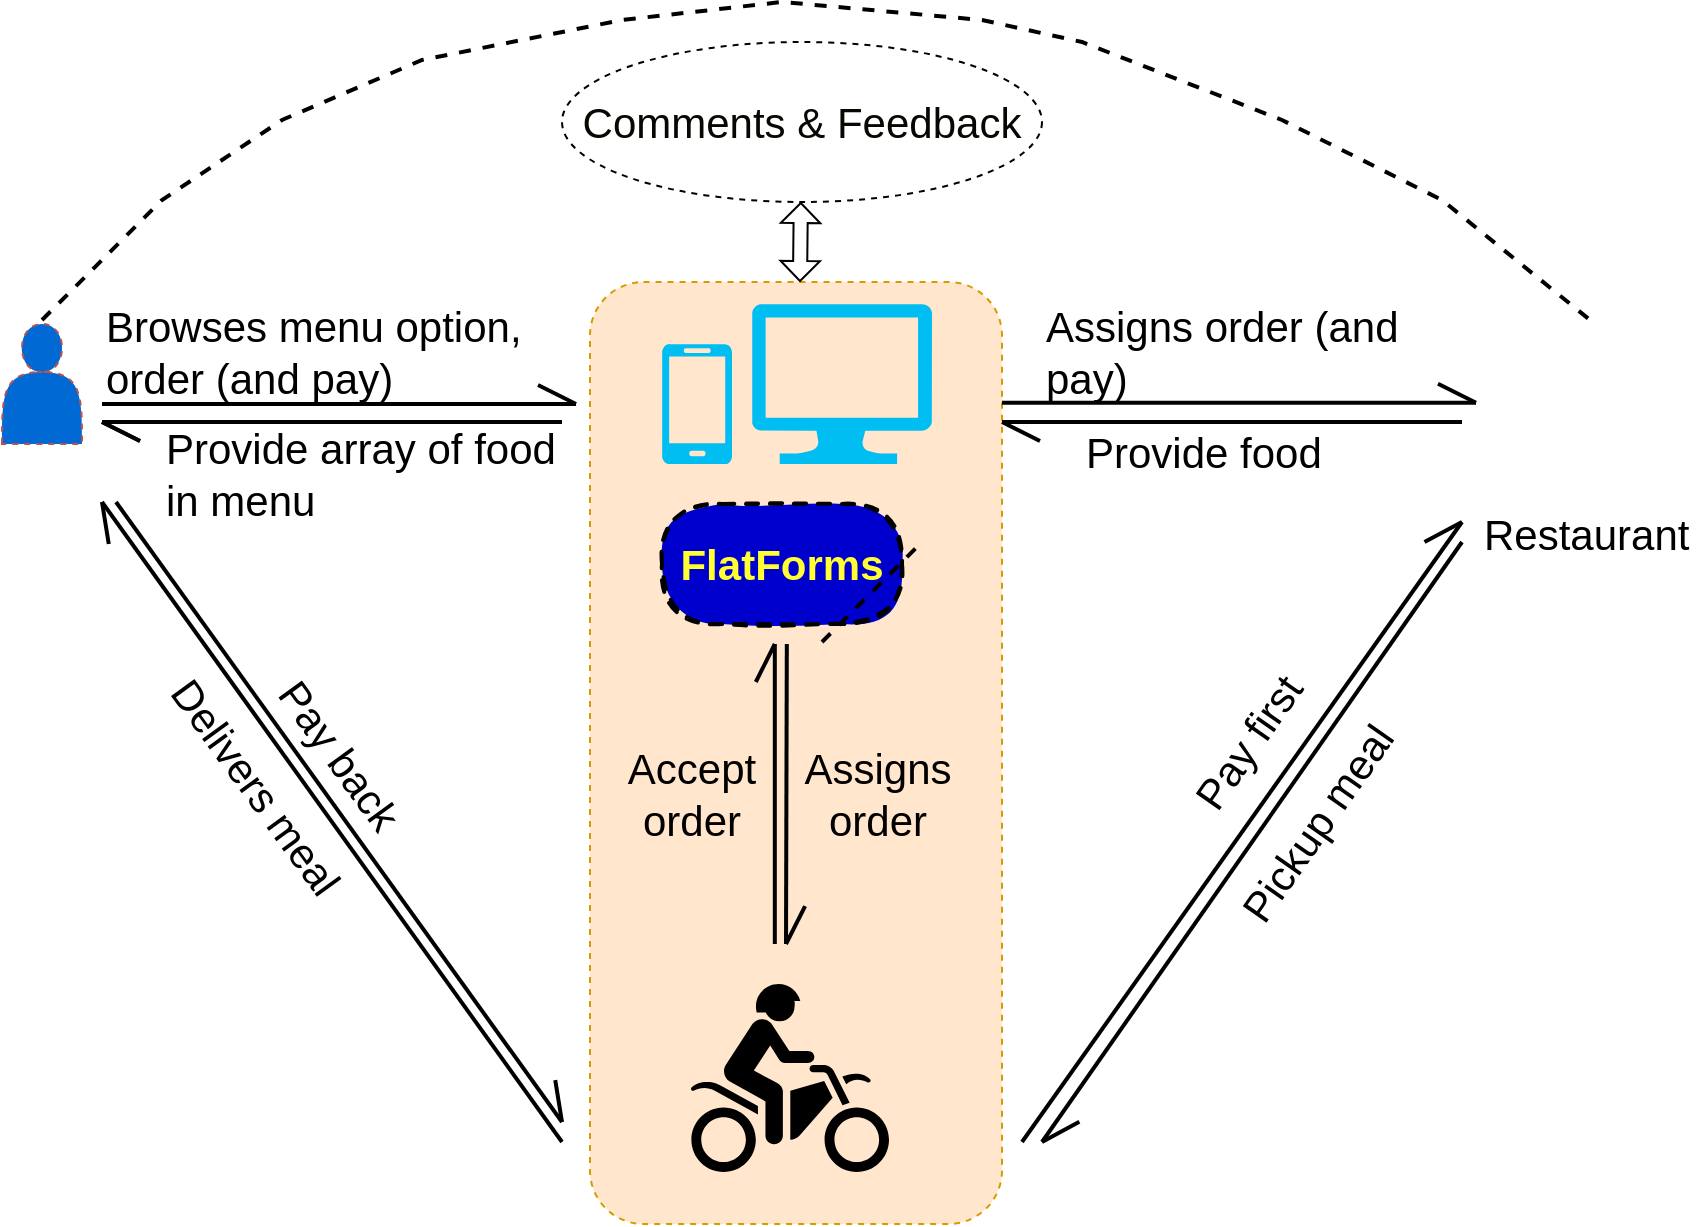 <mxfile version="16.2.2" type="google"><diagram id="EvUxVIvUcHykdXBMUhg8" name="Page-1"><mxGraphModel dx="1424" dy="1883" grid="1" gridSize="10" guides="1" tooltips="1" connect="1" arrows="1" fold="1" page="1" pageScale="1" pageWidth="850" pageHeight="1100" math="0" shadow="0"><root><mxCell id="0"/><mxCell id="1" parent="0"/><mxCell id="-dGvZYg-eT7ytg0Wdlv_-1" value="" style="rounded=1;whiteSpace=wrap;html=1;dashed=1;fillColor=#ffe6cc;strokeColor=#d79b00;arcSize=13;" vertex="1" parent="1"><mxGeometry x="354" y="140" width="206" height="471" as="geometry"/></mxCell><mxCell id="-dGvZYg-eT7ytg0Wdlv_-2" value="" style="verticalLabelPosition=bottom;html=1;verticalAlign=top;align=center;strokeColor=none;fillColor=#00BEF2;shape=mxgraph.azure.computer;pointerEvents=1;dashed=1;" vertex="1" parent="1"><mxGeometry x="435" y="151" width="90" height="80" as="geometry"/></mxCell><mxCell id="-dGvZYg-eT7ytg0Wdlv_-3" value="" style="verticalLabelPosition=bottom;html=1;verticalAlign=top;align=center;strokeColor=none;fillColor=#00BEF2;shape=mxgraph.azure.mobile;pointerEvents=1;dashed=1;" vertex="1" parent="1"><mxGeometry x="390" y="171" width="35" height="60" as="geometry"/></mxCell><mxCell id="-dGvZYg-eT7ytg0Wdlv_-7" value="&lt;h2&gt;&lt;font style=&quot;font-size: 21px&quot; color=&quot;#ffff33&quot;&gt;FlatForms&lt;/font&gt;&lt;/h2&gt;" style="rounded=1;whiteSpace=wrap;html=1;strokeWidth=2;fillWeight=4;hachureGap=8;hachureAngle=45;fillColor=#0000CC;sketch=1;dashed=1;fillStyle=solid;arcSize=50;" vertex="1" parent="1"><mxGeometry x="390" y="251" width="120" height="60" as="geometry"/></mxCell><mxCell id="-dGvZYg-eT7ytg0Wdlv_-9" value="" style="endArrow=openAsync;html=1;rounded=0;fontSize=21;fontColor=#FFFF33;endFill=0;strokeWidth=2;targetPerimeterSpacing=5;endSize=17;" edge="1" parent="1"><mxGeometry width="50" height="50" relative="1" as="geometry"><mxPoint x="446.41" y="471" as="sourcePoint"/><mxPoint x="446.41" y="321" as="targetPoint"/></mxGeometry></mxCell><mxCell id="-dGvZYg-eT7ytg0Wdlv_-10" value="" style="endArrow=openAsync;html=1;rounded=0;fontSize=21;fontColor=#FFFF33;endFill=0;strokeWidth=2;targetPerimeterSpacing=5;endSize=17;" edge="1" parent="1"><mxGeometry width="50" height="50" relative="1" as="geometry"><mxPoint x="452.41" y="321" as="sourcePoint"/><mxPoint x="452" y="471" as="targetPoint"/><Array as="points"/></mxGeometry></mxCell><mxCell id="-dGvZYg-eT7ytg0Wdlv_-12" value="" style="shape=mxgraph.signs.sports.dirt_bike;html=1;pointerEvents=1;fillColor=#000000;strokeColor=none;verticalLabelPosition=bottom;verticalAlign=top;align=center;dashed=1;fillStyle=solid;fontSize=21;fontColor=#FFFF33;" vertex="1" parent="1"><mxGeometry x="404.5" y="491" width="99" height="94" as="geometry"/></mxCell><mxCell id="-dGvZYg-eT7ytg0Wdlv_-13" value="Accept&lt;br&gt;order" style="text;html=1;align=center;verticalAlign=middle;whiteSpace=wrap;rounded=0;dashed=1;fillStyle=solid;fontSize=21;" vertex="1" parent="1"><mxGeometry x="375" y="381" width="60" height="30" as="geometry"/></mxCell><mxCell id="-dGvZYg-eT7ytg0Wdlv_-14" value="Assigns order" style="text;html=1;align=center;verticalAlign=middle;whiteSpace=wrap;rounded=0;dashed=1;fillStyle=solid;fontSize=21;" vertex="1" parent="1"><mxGeometry x="468" y="381" width="60" height="30" as="geometry"/></mxCell><mxCell id="-dGvZYg-eT7ytg0Wdlv_-15" value="" style="endArrow=openAsync;html=1;rounded=0;fontSize=21;fontColor=#FFFF33;endFill=0;strokeWidth=2;targetPerimeterSpacing=5;endSize=17;" edge="1" parent="1"><mxGeometry width="50" height="50" relative="1" as="geometry"><mxPoint x="110" y="201" as="sourcePoint"/><mxPoint x="347" y="201" as="targetPoint"/><Array as="points"/></mxGeometry></mxCell><mxCell id="-dGvZYg-eT7ytg0Wdlv_-16" value="" style="endArrow=openAsync;html=1;rounded=0;fontSize=21;fontColor=#FFFF33;endFill=0;strokeWidth=2;targetPerimeterSpacing=5;endSize=17;" edge="1" parent="1"><mxGeometry width="50" height="50" relative="1" as="geometry"><mxPoint x="340" y="210" as="sourcePoint"/><mxPoint x="110" y="210" as="targetPoint"/><Array as="points"/></mxGeometry></mxCell><mxCell id="-dGvZYg-eT7ytg0Wdlv_-17" value="" style="shape=actor;whiteSpace=wrap;html=1;dashed=1;fillStyle=solid;fontSize=21;fillColor=#0069D4;strokeColor=#b85450;" vertex="1" parent="1"><mxGeometry x="60" y="161" width="40" height="60" as="geometry"/></mxCell><mxCell id="-dGvZYg-eT7ytg0Wdlv_-18" value="Provide array of food in menu" style="text;html=1;align=left;verticalAlign=middle;whiteSpace=wrap;rounded=0;dashed=1;fillStyle=solid;fontSize=21;fontStyle=0" vertex="1" parent="1"><mxGeometry x="140" y="221" width="200" height="30" as="geometry"/></mxCell><mxCell id="-dGvZYg-eT7ytg0Wdlv_-19" value="Browses menu option, order (and pay)" style="text;html=1;align=left;verticalAlign=middle;whiteSpace=wrap;rounded=0;dashed=1;fillStyle=solid;fontSize=21;" vertex="1" parent="1"><mxGeometry x="110" y="160" width="220" height="30" as="geometry"/></mxCell><mxCell id="-dGvZYg-eT7ytg0Wdlv_-20" value="" style="shape=image;html=1;verticalAlign=top;verticalLabelPosition=bottom;labelBackgroundColor=#ffffff;imageAspect=0;aspect=fixed;image=https://cdn0.iconfinder.com/data/icons/kameleon-free-pack-rounded/110/Chef-2-128.png;dashed=1;fillStyle=solid;fontSize=21;fontColor=#FFFF33;fillColor=#0069D4;" vertex="1" parent="1"><mxGeometry x="810" y="160" width="88" height="88" as="geometry"/></mxCell><mxCell id="-dGvZYg-eT7ytg0Wdlv_-21" value="" style="endArrow=openAsync;html=1;rounded=0;fontSize=21;fontColor=#FFFF33;endFill=0;strokeWidth=2;targetPerimeterSpacing=5;endSize=17;" edge="1" parent="1"><mxGeometry width="50" height="50" relative="1" as="geometry"><mxPoint x="560" y="200.41" as="sourcePoint"/><mxPoint x="797" y="200.41" as="targetPoint"/><Array as="points"/></mxGeometry></mxCell><mxCell id="-dGvZYg-eT7ytg0Wdlv_-22" value="Assigns order (and pay)" style="text;html=1;align=left;verticalAlign=middle;whiteSpace=wrap;rounded=0;dashed=1;fillStyle=solid;fontSize=21;" vertex="1" parent="1"><mxGeometry x="580" y="160" width="190" height="30" as="geometry"/></mxCell><mxCell id="-dGvZYg-eT7ytg0Wdlv_-23" value="" style="endArrow=openAsync;html=1;rounded=0;fontSize=21;fontColor=#FFFF33;endFill=0;strokeWidth=2;targetPerimeterSpacing=5;endSize=17;" edge="1" parent="1"><mxGeometry width="50" height="50" relative="1" as="geometry"><mxPoint x="790" y="210" as="sourcePoint"/><mxPoint x="560" y="210" as="targetPoint"/><Array as="points"/></mxGeometry></mxCell><mxCell id="-dGvZYg-eT7ytg0Wdlv_-24" value="Provide food" style="text;html=1;align=left;verticalAlign=middle;whiteSpace=wrap;rounded=0;dashed=1;fillStyle=solid;fontSize=21;" vertex="1" parent="1"><mxGeometry x="600" y="210" width="130" height="30" as="geometry"/></mxCell><mxCell id="-dGvZYg-eT7ytg0Wdlv_-25" value="Restaurant" style="text;html=1;align=left;verticalAlign=middle;whiteSpace=wrap;rounded=0;dashed=1;fillStyle=solid;fontSize=21;" vertex="1" parent="1"><mxGeometry x="799" y="251" width="110" height="30" as="geometry"/></mxCell><mxCell id="-dGvZYg-eT7ytg0Wdlv_-26" value="" style="endArrow=openAsync;html=1;rounded=0;fontSize=21;fontColor=#FFFF33;endFill=0;strokeWidth=2;targetPerimeterSpacing=5;endSize=17;" edge="1" parent="1"><mxGeometry width="50" height="50" relative="1" as="geometry"><mxPoint x="117" y="250" as="sourcePoint"/><mxPoint x="340" y="560" as="targetPoint"/><Array as="points"/></mxGeometry></mxCell><mxCell id="-dGvZYg-eT7ytg0Wdlv_-27" value="" style="endArrow=openAsync;html=1;rounded=0;fontSize=21;fontColor=#FFFF33;endFill=0;strokeWidth=2;targetPerimeterSpacing=5;endSize=17;" edge="1" parent="1"><mxGeometry width="50" height="50" relative="1" as="geometry"><mxPoint x="340" y="210" as="sourcePoint"/><mxPoint x="110" y="210" as="targetPoint"/><Array as="points"/></mxGeometry></mxCell><mxCell id="-dGvZYg-eT7ytg0Wdlv_-28" value="" style="endArrow=openAsync;html=1;rounded=0;fontSize=21;fontColor=#FFFF33;endFill=0;strokeWidth=2;targetPerimeterSpacing=5;endSize=17;" edge="1" parent="1"><mxGeometry width="50" height="50" relative="1" as="geometry"><mxPoint x="340" y="570" as="sourcePoint"/><mxPoint x="110" y="250" as="targetPoint"/><Array as="points"/></mxGeometry></mxCell><mxCell id="-dGvZYg-eT7ytg0Wdlv_-29" value="Delivers meal" style="text;html=1;align=left;verticalAlign=middle;whiteSpace=wrap;rounded=0;dashed=1;fillStyle=solid;fontSize=21;rotation=54;" vertex="1" parent="1"><mxGeometry x="120" y="381" width="140" height="30" as="geometry"/></mxCell><mxCell id="-dGvZYg-eT7ytg0Wdlv_-31" value="Pay back" style="text;html=1;align=left;verticalAlign=middle;whiteSpace=wrap;rounded=0;dashed=1;fillStyle=solid;fontSize=21;rotation=54;" vertex="1" parent="1"><mxGeometry x="180" y="370" width="111.45" height="30" as="geometry"/></mxCell><mxCell id="-dGvZYg-eT7ytg0Wdlv_-32" value="" style="endArrow=openAsync;html=1;rounded=0;fontSize=21;fontColor=#FFFF33;endFill=0;strokeWidth=2;targetPerimeterSpacing=5;endSize=17;" edge="1" parent="1"><mxGeometry width="50" height="50" relative="1" as="geometry"><mxPoint x="570" y="570" as="sourcePoint"/><mxPoint x="790" y="260" as="targetPoint"/><Array as="points"/></mxGeometry></mxCell><mxCell id="-dGvZYg-eT7ytg0Wdlv_-33" value="" style="endArrow=openAsync;html=1;rounded=0;fontSize=21;fontColor=#FFFF33;endFill=0;strokeWidth=2;targetPerimeterSpacing=5;endSize=17;" edge="1" parent="1"><mxGeometry width="50" height="50" relative="1" as="geometry"><mxPoint x="790" y="270" as="sourcePoint"/><mxPoint x="580" y="570" as="targetPoint"/><Array as="points"/></mxGeometry></mxCell><mxCell id="-dGvZYg-eT7ytg0Wdlv_-34" value="Pickup meal" style="text;html=1;align=left;verticalAlign=middle;whiteSpace=wrap;rounded=0;dashed=1;fillStyle=solid;fontSize=21;rotation=-55;" vertex="1" parent="1"><mxGeometry x="654" y="386.59" width="140" height="30" as="geometry"/></mxCell><mxCell id="-dGvZYg-eT7ytg0Wdlv_-35" value="Pay first" style="text;html=1;align=left;verticalAlign=middle;whiteSpace=wrap;rounded=0;dashed=1;fillStyle=solid;fontSize=21;rotation=-55;" vertex="1" parent="1"><mxGeometry x="630" y="330" width="140" height="30" as="geometry"/></mxCell><mxCell id="-dGvZYg-eT7ytg0Wdlv_-36" value="" style="endArrow=none;dashed=1;html=1;rounded=0;fontSize=21;fontColor=#FFFF33;endSize=17;targetPerimeterSpacing=5;strokeWidth=2;" edge="1" parent="1"><mxGeometry width="50" height="50" relative="1" as="geometry"><mxPoint x="470" y="320" as="sourcePoint"/><mxPoint x="520" y="270" as="targetPoint"/></mxGeometry></mxCell><mxCell id="-dGvZYg-eT7ytg0Wdlv_-37" value="" style="endArrow=none;dashed=1;html=1;rounded=0;fontSize=21;fontColor=#FFFF33;endSize=17;targetPerimeterSpacing=5;strokeWidth=2;entryX=0.5;entryY=0;entryDx=0;entryDy=0;" edge="1" parent="1"><mxGeometry width="50" height="50" relative="1" as="geometry"><mxPoint x="80" y="159" as="sourcePoint"/><mxPoint x="854" y="159" as="targetPoint"/><Array as="points"><mxPoint x="140" y="99"/><mxPoint x="200" y="59"/><mxPoint x="270" y="29"/><mxPoint x="370" y="9"/><mxPoint x="450"/><mxPoint x="550" y="9"/><mxPoint x="600" y="20"/><mxPoint x="700" y="59"/><mxPoint x="780" y="99"/></Array></mxGeometry></mxCell><mxCell id="-dGvZYg-eT7ytg0Wdlv_-40" value="&lt;font color=&quot;#080802&quot;&gt;Comments &amp;amp; Feedback&lt;/font&gt;" style="ellipse;whiteSpace=wrap;html=1;dashed=1;fillStyle=solid;fontSize=21;fontColor=#FFFF33;strokeColor=#000000;fillColor=none;" vertex="1" parent="1"><mxGeometry x="340" y="20" width="240" height="80" as="geometry"/></mxCell><mxCell id="-dGvZYg-eT7ytg0Wdlv_-41" value="" style="shape=flexArrow;endArrow=classic;startArrow=classic;html=1;rounded=0;fontSize=21;fontColor=#080802;endSize=3;targetPerimeterSpacing=0;strokeWidth=1;width=7.059;endWidth=11.626;startSize=3;startWidth=11.626;sourcePerimeterSpacing=0;" edge="1" parent="1"><mxGeometry width="100" height="100" relative="1" as="geometry"><mxPoint x="459" y="140" as="sourcePoint"/><mxPoint x="459.41" y="100" as="targetPoint"/><Array as="points"/></mxGeometry></mxCell></root></mxGraphModel></diagram></mxfile>